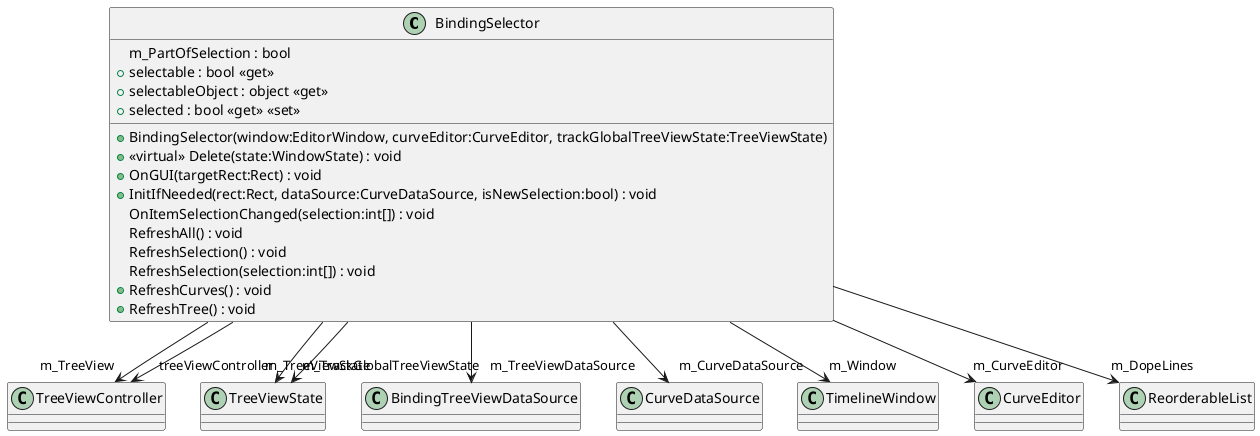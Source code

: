 @startuml
class BindingSelector {
    m_PartOfSelection : bool
    + BindingSelector(window:EditorWindow, curveEditor:CurveEditor, trackGlobalTreeViewState:TreeViewState)
    + selectable : bool <<get>>
    + selectableObject : object <<get>>
    + selected : bool <<get>> <<set>>
    + <<virtual>> Delete(state:WindowState) : void
    + OnGUI(targetRect:Rect) : void
    + InitIfNeeded(rect:Rect, dataSource:CurveDataSource, isNewSelection:bool) : void
    OnItemSelectionChanged(selection:int[]) : void
    RefreshAll() : void
    RefreshSelection() : void
    RefreshSelection(selection:int[]) : void
    + RefreshCurves() : void
    + RefreshTree() : void
}
BindingSelector --> "m_TreeView" TreeViewController
BindingSelector --> "treeViewController" TreeViewController
BindingSelector --> "m_TrackGlobalTreeViewState" TreeViewState
BindingSelector --> "m_TreeViewState" TreeViewState
BindingSelector --> "m_TreeViewDataSource" BindingTreeViewDataSource
BindingSelector --> "m_CurveDataSource" CurveDataSource
BindingSelector --> "m_Window" TimelineWindow
BindingSelector --> "m_CurveEditor" CurveEditor
BindingSelector --> "m_DopeLines" ReorderableList
@enduml
